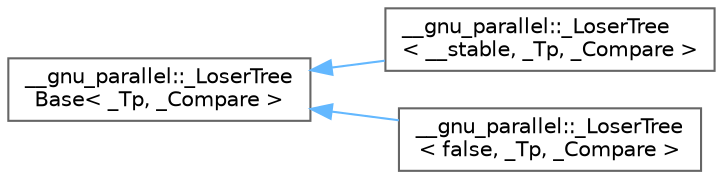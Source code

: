 digraph "Graphical Class Hierarchy"
{
 // LATEX_PDF_SIZE
  bgcolor="transparent";
  edge [fontname=Helvetica,fontsize=10,labelfontname=Helvetica,labelfontsize=10];
  node [fontname=Helvetica,fontsize=10,shape=box,height=0.2,width=0.4];
  rankdir="LR";
  Node0 [id="Node000000",label="__gnu_parallel::_LoserTree\lBase\< _Tp, _Compare \>",height=0.2,width=0.4,color="grey40", fillcolor="white", style="filled",URL="$class____gnu__parallel_1_1___loser_tree_base.html",tooltip="Guarded loser/tournament tree."];
  Node0 -> Node1 [id="edge30_Node000000_Node000001",dir="back",color="steelblue1",style="solid",tooltip=" "];
  Node1 [id="Node000001",label="__gnu_parallel::_LoserTree\l\< __stable, _Tp, _Compare \>",height=0.2,width=0.4,color="grey40", fillcolor="white", style="filled",URL="$class____gnu__parallel_1_1___loser_tree.html",tooltip="Stable _LoserTree variant."];
  Node0 -> Node2 [id="edge31_Node000000_Node000002",dir="back",color="steelblue1",style="solid",tooltip=" "];
  Node2 [id="Node000002",label="__gnu_parallel::_LoserTree\l\< false, _Tp, _Compare \>",height=0.2,width=0.4,color="grey40", fillcolor="white", style="filled",URL="$class____gnu__parallel_1_1___loser_tree_3_01false_00_01___tp_00_01___compare_01_4.html",tooltip="Unstable _LoserTree variant."];
}
